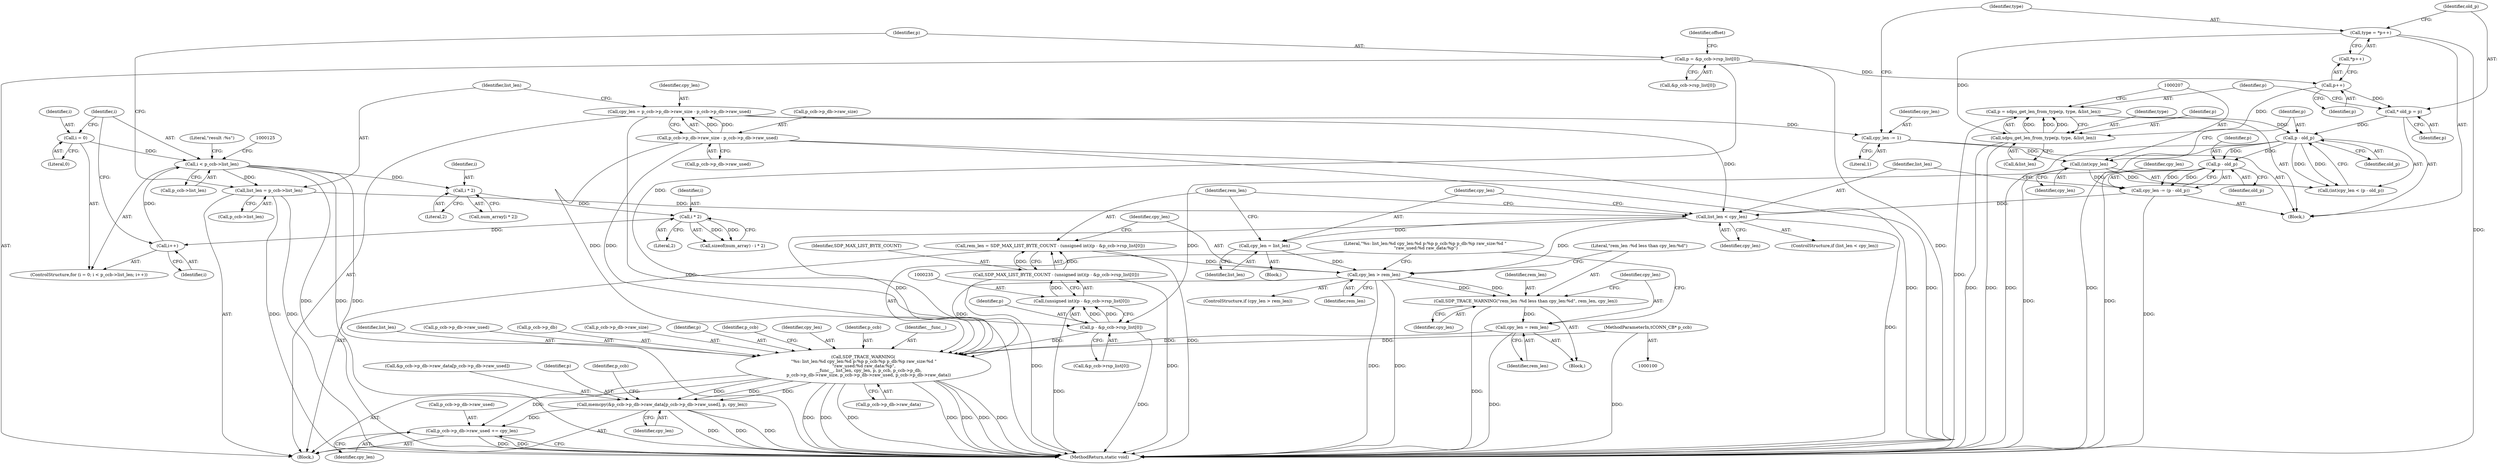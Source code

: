 digraph "0_Android_11fb7aa03437eccac98d90ca2de1730a02a515e2@API" {
"1000281" [label="(Call,memcpy(&p_ccb->p_db->raw_data[p_ccb->p_db->raw_used], p, cpy_len))"];
"1000256" [label="(Call,SDP_TRACE_WARNING(\n \"%s: list_len:%d cpy_len:%d p:%p p_ccb:%p p_db:%p raw_size:%d \"\n \"raw_used:%d raw_data:%p\",\n        __func__, list_len, cpy_len, p, p_ccb, p_ccb->p_db,\n        p_ccb->p_db->raw_size, p_ccb->p_db->raw_used, p_ccb->p_db->raw_data))"];
"1000223" [label="(Call,list_len < cpy_len)"];
"1000169" [label="(Call,list_len = p_ccb->list_len)"];
"1000115" [label="(Call,i < p_ccb->list_len)"];
"1000120" [label="(Call,i++)"];
"1000135" [label="(Call,i * 2)"];
"1000129" [label="(Call,i * 2)"];
"1000112" [label="(Call,i = 0)"];
"1000156" [label="(Call,cpy_len = p_ccb->p_db->raw_size - p_ccb->p_db->raw_used)"];
"1000158" [label="(Call,p_ccb->p_db->raw_size - p_ccb->p_db->raw_used)"];
"1000217" [label="(Call,cpy_len -= (p - old_p))"];
"1000219" [label="(Call,p - old_p)"];
"1000209" [label="(Call,p - old_p)"];
"1000197" [label="(Call,p = sdpu_get_len_from_type(p, type, &list_len))"];
"1000199" [label="(Call,sdpu_get_len_from_type(p, type, &list_len))"];
"1000191" [label="(Call,p++)"];
"1000174" [label="(Call,p = &p_ccb->rsp_list[0])"];
"1000188" [label="(Call,type = *p++)"];
"1000194" [label="(Call,* old_p = p)"];
"1000206" [label="(Call,(int)cpy_len)"];
"1000185" [label="(Call,cpy_len -= 1)"];
"1000253" [label="(Call,cpy_len = rem_len)"];
"1000249" [label="(Call,SDP_TRACE_WARNING(\"rem_len :%d less than cpy_len:%d\", rem_len, cpy_len))"];
"1000245" [label="(Call,cpy_len > rem_len)"];
"1000227" [label="(Call,cpy_len = list_len)"];
"1000230" [label="(Call,rem_len = SDP_MAX_LIST_BYTE_COUNT - (unsigned int)(p - &p_ccb->rsp_list[0]))"];
"1000232" [label="(Call,SDP_MAX_LIST_BYTE_COUNT - (unsigned int)(p - &p_ccb->rsp_list[0]))"];
"1000234" [label="(Call,(unsigned int)(p - &p_ccb->rsp_list[0]))"];
"1000236" [label="(Call,p - &p_ccb->rsp_list[0])"];
"1000101" [label="(MethodParameterIn,tCONN_CB* p_ccb)"];
"1000296" [label="(Call,p_ccb->p_db->raw_used += cpy_len)"];
"1000135" [label="(Call,i * 2)"];
"1000219" [label="(Call,p - old_p)"];
"1000263" [label="(Call,p_ccb->p_db)"];
"1000249" [label="(Call,SDP_TRACE_WARNING(\"rem_len :%d less than cpy_len:%d\", rem_len, cpy_len))"];
"1000156" [label="(Call,cpy_len = p_ccb->p_db->raw_size - p_ccb->p_db->raw_used)"];
"1000245" [label="(Call,cpy_len > rem_len)"];
"1000116" [label="(Identifier,i)"];
"1000191" [label="(Call,p++)"];
"1000257" [label="(Literal,\"%s: list_len:%d cpy_len:%d p:%p p_ccb:%p p_db:%p raw_size:%d \"\n \"raw_used:%d raw_data:%p\")"];
"1000250" [label="(Literal,\"rem_len :%d less than cpy_len:%d\")"];
"1000303" [label="(MethodReturn,static void)"];
"1000176" [label="(Call,&p_ccb->rsp_list[0])"];
"1000199" [label="(Call,sdpu_get_len_from_type(p, type, &list_len))"];
"1000232" [label="(Call,SDP_MAX_LIST_BYTE_COUNT - (unsigned int)(p - &p_ccb->rsp_list[0]))"];
"1000266" [label="(Call,p_ccb->p_db->raw_size)"];
"1000297" [label="(Call,p_ccb->p_db->raw_used)"];
"1000192" [label="(Identifier,p)"];
"1000229" [label="(Identifier,list_len)"];
"1000281" [label="(Call,memcpy(&p_ccb->p_db->raw_data[p_ccb->p_db->raw_used], p, cpy_len))"];
"1000254" [label="(Identifier,cpy_len)"];
"1000196" [label="(Identifier,p)"];
"1000282" [label="(Call,&p_ccb->p_db->raw_data[p_ccb->p_db->raw_used])"];
"1000230" [label="(Call,rem_len = SDP_MAX_LIST_BYTE_COUNT - (unsigned int)(p - &p_ccb->rsp_list[0]))"];
"1000222" [label="(ControlStructure,if (list_len < cpy_len))"];
"1000186" [label="(Identifier,cpy_len)"];
"1000147" [label="(Literal,\"result :%s\")"];
"1000183" [label="(Identifier,offset)"];
"1000101" [label="(MethodParameterIn,tCONN_CB* p_ccb)"];
"1000228" [label="(Identifier,cpy_len)"];
"1000185" [label="(Call,cpy_len -= 1)"];
"1000261" [label="(Identifier,p)"];
"1000294" [label="(Identifier,p)"];
"1000132" [label="(Call,sizeof(num_array) - i * 2)"];
"1000127" [label="(Call,num_array[i * 2])"];
"1000286" [label="(Identifier,p_ccb)"];
"1000211" [label="(Identifier,old_p)"];
"1000170" [label="(Identifier,list_len)"];
"1000236" [label="(Call,p - &p_ccb->rsp_list[0])"];
"1000299" [label="(Identifier,p_ccb)"];
"1000205" [label="(Call,(int)cpy_len < (p - old_p))"];
"1000131" [label="(Literal,2)"];
"1000174" [label="(Call,p = &p_ccb->rsp_list[0])"];
"1000260" [label="(Identifier,cpy_len)"];
"1000164" [label="(Call,p_ccb->p_db->raw_used)"];
"1000184" [label="(Block,)"];
"1000190" [label="(Call,*p++)"];
"1000233" [label="(Identifier,SDP_MAX_LIST_BYTE_COUNT)"];
"1000259" [label="(Identifier,list_len)"];
"1000221" [label="(Identifier,old_p)"];
"1000244" [label="(ControlStructure,if (cpy_len > rem_len))"];
"1000237" [label="(Identifier,p)"];
"1000231" [label="(Identifier,rem_len)"];
"1000117" [label="(Call,p_ccb->list_len)"];
"1000251" [label="(Identifier,rem_len)"];
"1000217" [label="(Call,cpy_len -= (p - old_p))"];
"1000224" [label="(Identifier,list_len)"];
"1000157" [label="(Identifier,cpy_len)"];
"1000129" [label="(Call,i * 2)"];
"1000295" [label="(Identifier,cpy_len)"];
"1000158" [label="(Call,p_ccb->p_db->raw_size - p_ccb->p_db->raw_used)"];
"1000302" [label="(Identifier,cpy_len)"];
"1000111" [label="(ControlStructure,for (i = 0; i < p_ccb->list_len; i++))"];
"1000225" [label="(Identifier,cpy_len)"];
"1000187" [label="(Literal,1)"];
"1000115" [label="(Call,i < p_ccb->list_len)"];
"1000201" [label="(Identifier,type)"];
"1000130" [label="(Identifier,i)"];
"1000169" [label="(Call,list_len = p_ccb->list_len)"];
"1000189" [label="(Identifier,type)"];
"1000247" [label="(Identifier,rem_len)"];
"1000256" [label="(Call,SDP_TRACE_WARNING(\n \"%s: list_len:%d cpy_len:%d p:%p p_ccb:%p p_db:%p raw_size:%d \"\n \"raw_used:%d raw_data:%p\",\n        __func__, list_len, cpy_len, p, p_ccb, p_ccb->p_db,\n        p_ccb->p_db->raw_size, p_ccb->p_db->raw_used, p_ccb->p_db->raw_data))"];
"1000136" [label="(Identifier,i)"];
"1000209" [label="(Call,p - old_p)"];
"1000296" [label="(Call,p_ccb->p_db->raw_used += cpy_len)"];
"1000188" [label="(Call,type = *p++)"];
"1000200" [label="(Identifier,p)"];
"1000159" [label="(Call,p_ccb->p_db->raw_size)"];
"1000206" [label="(Call,(int)cpy_len)"];
"1000121" [label="(Identifier,i)"];
"1000195" [label="(Identifier,old_p)"];
"1000112" [label="(Call,i = 0)"];
"1000220" [label="(Identifier,p)"];
"1000218" [label="(Identifier,cpy_len)"];
"1000223" [label="(Call,list_len < cpy_len)"];
"1000253" [label="(Call,cpy_len = rem_len)"];
"1000120" [label="(Call,i++)"];
"1000137" [label="(Literal,2)"];
"1000234" [label="(Call,(unsigned int)(p - &p_ccb->rsp_list[0]))"];
"1000202" [label="(Call,&list_len)"];
"1000248" [label="(Block,)"];
"1000246" [label="(Identifier,cpy_len)"];
"1000198" [label="(Identifier,p)"];
"1000197" [label="(Call,p = sdpu_get_len_from_type(p, type, &list_len))"];
"1000175" [label="(Identifier,p)"];
"1000155" [label="(Block,)"];
"1000194" [label="(Call,* old_p = p)"];
"1000271" [label="(Call,p_ccb->p_db->raw_used)"];
"1000262" [label="(Identifier,p_ccb)"];
"1000210" [label="(Identifier,p)"];
"1000258" [label="(Identifier,__func__)"];
"1000113" [label="(Identifier,i)"];
"1000208" [label="(Identifier,cpy_len)"];
"1000114" [label="(Literal,0)"];
"1000238" [label="(Call,&p_ccb->rsp_list[0])"];
"1000227" [label="(Call,cpy_len = list_len)"];
"1000252" [label="(Identifier,cpy_len)"];
"1000276" [label="(Call,p_ccb->p_db->raw_data)"];
"1000226" [label="(Block,)"];
"1000171" [label="(Call,p_ccb->list_len)"];
"1000255" [label="(Identifier,rem_len)"];
"1000281" -> "1000155"  [label="AST: "];
"1000281" -> "1000295"  [label="CFG: "];
"1000282" -> "1000281"  [label="AST: "];
"1000294" -> "1000281"  [label="AST: "];
"1000295" -> "1000281"  [label="AST: "];
"1000299" -> "1000281"  [label="CFG: "];
"1000281" -> "1000303"  [label="DDG: "];
"1000281" -> "1000303"  [label="DDG: "];
"1000281" -> "1000303"  [label="DDG: "];
"1000256" -> "1000281"  [label="DDG: "];
"1000256" -> "1000281"  [label="DDG: "];
"1000256" -> "1000281"  [label="DDG: "];
"1000281" -> "1000296"  [label="DDG: "];
"1000256" -> "1000155"  [label="AST: "];
"1000256" -> "1000276"  [label="CFG: "];
"1000257" -> "1000256"  [label="AST: "];
"1000258" -> "1000256"  [label="AST: "];
"1000259" -> "1000256"  [label="AST: "];
"1000260" -> "1000256"  [label="AST: "];
"1000261" -> "1000256"  [label="AST: "];
"1000262" -> "1000256"  [label="AST: "];
"1000263" -> "1000256"  [label="AST: "];
"1000266" -> "1000256"  [label="AST: "];
"1000271" -> "1000256"  [label="AST: "];
"1000276" -> "1000256"  [label="AST: "];
"1000286" -> "1000256"  [label="CFG: "];
"1000256" -> "1000303"  [label="DDG: "];
"1000256" -> "1000303"  [label="DDG: "];
"1000256" -> "1000303"  [label="DDG: "];
"1000256" -> "1000303"  [label="DDG: "];
"1000256" -> "1000303"  [label="DDG: "];
"1000256" -> "1000303"  [label="DDG: "];
"1000256" -> "1000303"  [label="DDG: "];
"1000223" -> "1000256"  [label="DDG: "];
"1000253" -> "1000256"  [label="DDG: "];
"1000245" -> "1000256"  [label="DDG: "];
"1000236" -> "1000256"  [label="DDG: "];
"1000101" -> "1000256"  [label="DDG: "];
"1000158" -> "1000256"  [label="DDG: "];
"1000158" -> "1000256"  [label="DDG: "];
"1000256" -> "1000296"  [label="DDG: "];
"1000223" -> "1000222"  [label="AST: "];
"1000223" -> "1000225"  [label="CFG: "];
"1000224" -> "1000223"  [label="AST: "];
"1000225" -> "1000223"  [label="AST: "];
"1000228" -> "1000223"  [label="CFG: "];
"1000231" -> "1000223"  [label="CFG: "];
"1000223" -> "1000303"  [label="DDG: "];
"1000169" -> "1000223"  [label="DDG: "];
"1000156" -> "1000223"  [label="DDG: "];
"1000217" -> "1000223"  [label="DDG: "];
"1000223" -> "1000227"  [label="DDG: "];
"1000223" -> "1000245"  [label="DDG: "];
"1000169" -> "1000155"  [label="AST: "];
"1000169" -> "1000171"  [label="CFG: "];
"1000170" -> "1000169"  [label="AST: "];
"1000171" -> "1000169"  [label="AST: "];
"1000175" -> "1000169"  [label="CFG: "];
"1000169" -> "1000303"  [label="DDG: "];
"1000169" -> "1000303"  [label="DDG: "];
"1000115" -> "1000169"  [label="DDG: "];
"1000115" -> "1000111"  [label="AST: "];
"1000115" -> "1000117"  [label="CFG: "];
"1000116" -> "1000115"  [label="AST: "];
"1000117" -> "1000115"  [label="AST: "];
"1000125" -> "1000115"  [label="CFG: "];
"1000147" -> "1000115"  [label="CFG: "];
"1000115" -> "1000303"  [label="DDG: "];
"1000115" -> "1000303"  [label="DDG: "];
"1000115" -> "1000303"  [label="DDG: "];
"1000120" -> "1000115"  [label="DDG: "];
"1000112" -> "1000115"  [label="DDG: "];
"1000115" -> "1000129"  [label="DDG: "];
"1000120" -> "1000111"  [label="AST: "];
"1000120" -> "1000121"  [label="CFG: "];
"1000121" -> "1000120"  [label="AST: "];
"1000116" -> "1000120"  [label="CFG: "];
"1000135" -> "1000120"  [label="DDG: "];
"1000135" -> "1000132"  [label="AST: "];
"1000135" -> "1000137"  [label="CFG: "];
"1000136" -> "1000135"  [label="AST: "];
"1000137" -> "1000135"  [label="AST: "];
"1000132" -> "1000135"  [label="CFG: "];
"1000135" -> "1000132"  [label="DDG: "];
"1000135" -> "1000132"  [label="DDG: "];
"1000129" -> "1000135"  [label="DDG: "];
"1000129" -> "1000127"  [label="AST: "];
"1000129" -> "1000131"  [label="CFG: "];
"1000130" -> "1000129"  [label="AST: "];
"1000131" -> "1000129"  [label="AST: "];
"1000127" -> "1000129"  [label="CFG: "];
"1000112" -> "1000111"  [label="AST: "];
"1000112" -> "1000114"  [label="CFG: "];
"1000113" -> "1000112"  [label="AST: "];
"1000114" -> "1000112"  [label="AST: "];
"1000116" -> "1000112"  [label="CFG: "];
"1000156" -> "1000155"  [label="AST: "];
"1000156" -> "1000158"  [label="CFG: "];
"1000157" -> "1000156"  [label="AST: "];
"1000158" -> "1000156"  [label="AST: "];
"1000170" -> "1000156"  [label="CFG: "];
"1000156" -> "1000303"  [label="DDG: "];
"1000158" -> "1000156"  [label="DDG: "];
"1000158" -> "1000156"  [label="DDG: "];
"1000156" -> "1000185"  [label="DDG: "];
"1000158" -> "1000164"  [label="CFG: "];
"1000159" -> "1000158"  [label="AST: "];
"1000164" -> "1000158"  [label="AST: "];
"1000158" -> "1000303"  [label="DDG: "];
"1000158" -> "1000303"  [label="DDG: "];
"1000217" -> "1000184"  [label="AST: "];
"1000217" -> "1000219"  [label="CFG: "];
"1000218" -> "1000217"  [label="AST: "];
"1000219" -> "1000217"  [label="AST: "];
"1000224" -> "1000217"  [label="CFG: "];
"1000217" -> "1000303"  [label="DDG: "];
"1000219" -> "1000217"  [label="DDG: "];
"1000219" -> "1000217"  [label="DDG: "];
"1000206" -> "1000217"  [label="DDG: "];
"1000219" -> "1000221"  [label="CFG: "];
"1000220" -> "1000219"  [label="AST: "];
"1000221" -> "1000219"  [label="AST: "];
"1000219" -> "1000303"  [label="DDG: "];
"1000209" -> "1000219"  [label="DDG: "];
"1000209" -> "1000219"  [label="DDG: "];
"1000219" -> "1000236"  [label="DDG: "];
"1000209" -> "1000205"  [label="AST: "];
"1000209" -> "1000211"  [label="CFG: "];
"1000210" -> "1000209"  [label="AST: "];
"1000211" -> "1000209"  [label="AST: "];
"1000205" -> "1000209"  [label="CFG: "];
"1000209" -> "1000303"  [label="DDG: "];
"1000209" -> "1000303"  [label="DDG: "];
"1000209" -> "1000205"  [label="DDG: "];
"1000209" -> "1000205"  [label="DDG: "];
"1000197" -> "1000209"  [label="DDG: "];
"1000194" -> "1000209"  [label="DDG: "];
"1000197" -> "1000184"  [label="AST: "];
"1000197" -> "1000199"  [label="CFG: "];
"1000198" -> "1000197"  [label="AST: "];
"1000199" -> "1000197"  [label="AST: "];
"1000207" -> "1000197"  [label="CFG: "];
"1000197" -> "1000303"  [label="DDG: "];
"1000199" -> "1000197"  [label="DDG: "];
"1000199" -> "1000197"  [label="DDG: "];
"1000199" -> "1000197"  [label="DDG: "];
"1000199" -> "1000202"  [label="CFG: "];
"1000200" -> "1000199"  [label="AST: "];
"1000201" -> "1000199"  [label="AST: "];
"1000202" -> "1000199"  [label="AST: "];
"1000199" -> "1000303"  [label="DDG: "];
"1000199" -> "1000303"  [label="DDG: "];
"1000191" -> "1000199"  [label="DDG: "];
"1000188" -> "1000199"  [label="DDG: "];
"1000191" -> "1000190"  [label="AST: "];
"1000191" -> "1000192"  [label="CFG: "];
"1000192" -> "1000191"  [label="AST: "];
"1000190" -> "1000191"  [label="CFG: "];
"1000174" -> "1000191"  [label="DDG: "];
"1000191" -> "1000194"  [label="DDG: "];
"1000174" -> "1000155"  [label="AST: "];
"1000174" -> "1000176"  [label="CFG: "];
"1000175" -> "1000174"  [label="AST: "];
"1000176" -> "1000174"  [label="AST: "];
"1000183" -> "1000174"  [label="CFG: "];
"1000174" -> "1000303"  [label="DDG: "];
"1000174" -> "1000236"  [label="DDG: "];
"1000188" -> "1000184"  [label="AST: "];
"1000188" -> "1000190"  [label="CFG: "];
"1000189" -> "1000188"  [label="AST: "];
"1000190" -> "1000188"  [label="AST: "];
"1000195" -> "1000188"  [label="CFG: "];
"1000188" -> "1000303"  [label="DDG: "];
"1000194" -> "1000184"  [label="AST: "];
"1000194" -> "1000196"  [label="CFG: "];
"1000195" -> "1000194"  [label="AST: "];
"1000196" -> "1000194"  [label="AST: "];
"1000198" -> "1000194"  [label="CFG: "];
"1000206" -> "1000205"  [label="AST: "];
"1000206" -> "1000208"  [label="CFG: "];
"1000207" -> "1000206"  [label="AST: "];
"1000208" -> "1000206"  [label="AST: "];
"1000210" -> "1000206"  [label="CFG: "];
"1000206" -> "1000303"  [label="DDG: "];
"1000206" -> "1000205"  [label="DDG: "];
"1000185" -> "1000206"  [label="DDG: "];
"1000185" -> "1000184"  [label="AST: "];
"1000185" -> "1000187"  [label="CFG: "];
"1000186" -> "1000185"  [label="AST: "];
"1000187" -> "1000185"  [label="AST: "];
"1000189" -> "1000185"  [label="CFG: "];
"1000253" -> "1000248"  [label="AST: "];
"1000253" -> "1000255"  [label="CFG: "];
"1000254" -> "1000253"  [label="AST: "];
"1000255" -> "1000253"  [label="AST: "];
"1000257" -> "1000253"  [label="CFG: "];
"1000253" -> "1000303"  [label="DDG: "];
"1000249" -> "1000253"  [label="DDG: "];
"1000249" -> "1000248"  [label="AST: "];
"1000249" -> "1000252"  [label="CFG: "];
"1000250" -> "1000249"  [label="AST: "];
"1000251" -> "1000249"  [label="AST: "];
"1000252" -> "1000249"  [label="AST: "];
"1000254" -> "1000249"  [label="CFG: "];
"1000249" -> "1000303"  [label="DDG: "];
"1000245" -> "1000249"  [label="DDG: "];
"1000245" -> "1000249"  [label="DDG: "];
"1000245" -> "1000244"  [label="AST: "];
"1000245" -> "1000247"  [label="CFG: "];
"1000246" -> "1000245"  [label="AST: "];
"1000247" -> "1000245"  [label="AST: "];
"1000250" -> "1000245"  [label="CFG: "];
"1000257" -> "1000245"  [label="CFG: "];
"1000245" -> "1000303"  [label="DDG: "];
"1000245" -> "1000303"  [label="DDG: "];
"1000227" -> "1000245"  [label="DDG: "];
"1000230" -> "1000245"  [label="DDG: "];
"1000227" -> "1000226"  [label="AST: "];
"1000227" -> "1000229"  [label="CFG: "];
"1000228" -> "1000227"  [label="AST: "];
"1000229" -> "1000227"  [label="AST: "];
"1000231" -> "1000227"  [label="CFG: "];
"1000230" -> "1000155"  [label="AST: "];
"1000230" -> "1000232"  [label="CFG: "];
"1000231" -> "1000230"  [label="AST: "];
"1000232" -> "1000230"  [label="AST: "];
"1000246" -> "1000230"  [label="CFG: "];
"1000230" -> "1000303"  [label="DDG: "];
"1000232" -> "1000230"  [label="DDG: "];
"1000232" -> "1000230"  [label="DDG: "];
"1000232" -> "1000234"  [label="CFG: "];
"1000233" -> "1000232"  [label="AST: "];
"1000234" -> "1000232"  [label="AST: "];
"1000232" -> "1000303"  [label="DDG: "];
"1000232" -> "1000303"  [label="DDG: "];
"1000234" -> "1000232"  [label="DDG: "];
"1000234" -> "1000236"  [label="CFG: "];
"1000235" -> "1000234"  [label="AST: "];
"1000236" -> "1000234"  [label="AST: "];
"1000234" -> "1000303"  [label="DDG: "];
"1000236" -> "1000234"  [label="DDG: "];
"1000236" -> "1000234"  [label="DDG: "];
"1000236" -> "1000238"  [label="CFG: "];
"1000237" -> "1000236"  [label="AST: "];
"1000238" -> "1000236"  [label="AST: "];
"1000236" -> "1000303"  [label="DDG: "];
"1000101" -> "1000100"  [label="AST: "];
"1000101" -> "1000303"  [label="DDG: "];
"1000296" -> "1000155"  [label="AST: "];
"1000296" -> "1000302"  [label="CFG: "];
"1000297" -> "1000296"  [label="AST: "];
"1000302" -> "1000296"  [label="AST: "];
"1000303" -> "1000296"  [label="CFG: "];
"1000296" -> "1000303"  [label="DDG: "];
"1000296" -> "1000303"  [label="DDG: "];
}
